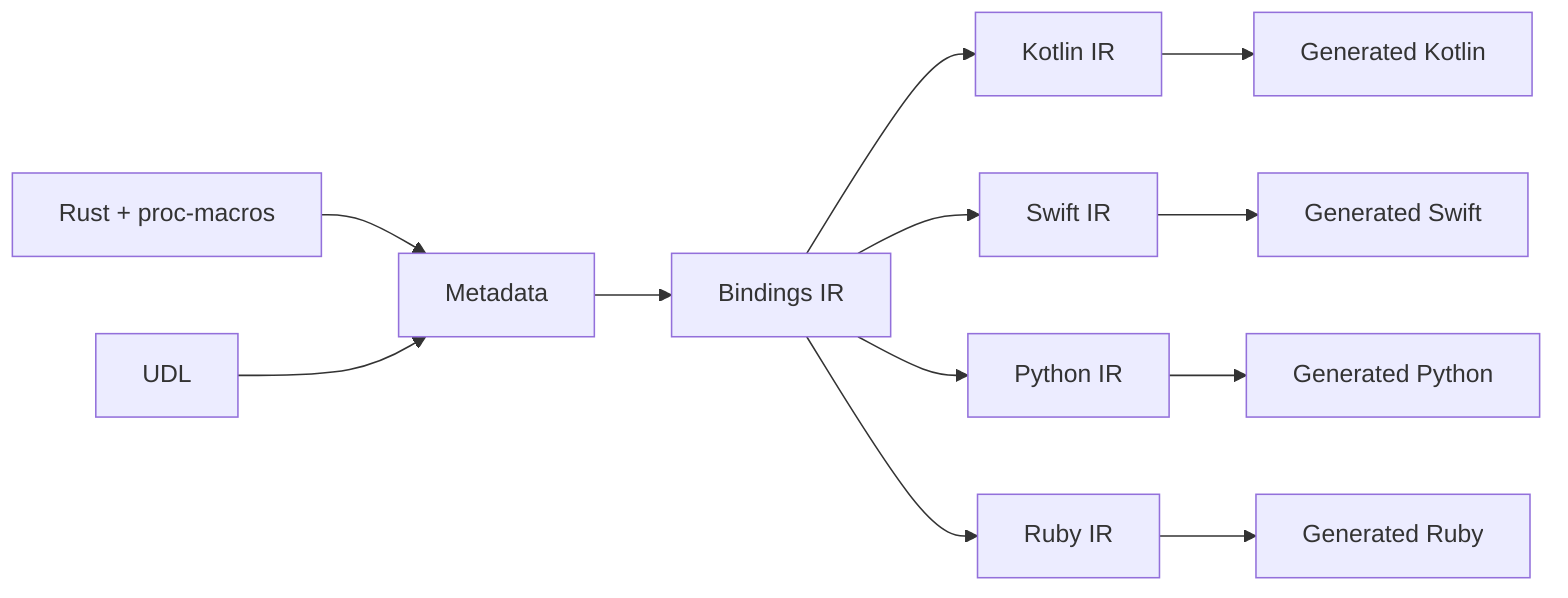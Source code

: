 flowchart LR
    ProcMacros[Rust + proc-macros] --> Metadata[Metadata]
    UDL[UDL] --> Metadata[Metadata]
    Metadata --> BindingsIr[Bindings IR]
    BindingsIr --> KotlinIr[Kotlin IR]
    BindingsIr --> SwiftIr[Swift IR]
    BindingsIr --> PythonIr[Python IR]
    BindingsIr --> RubyIr[Ruby IR]
    KotlinIr --> Kotlin[Generated Kotlin]
    SwiftIr --> Swift[Generated Swift]
    PythonIr --> Python[Generated Python]
    RubyIr --> Ruby[Generated Ruby]